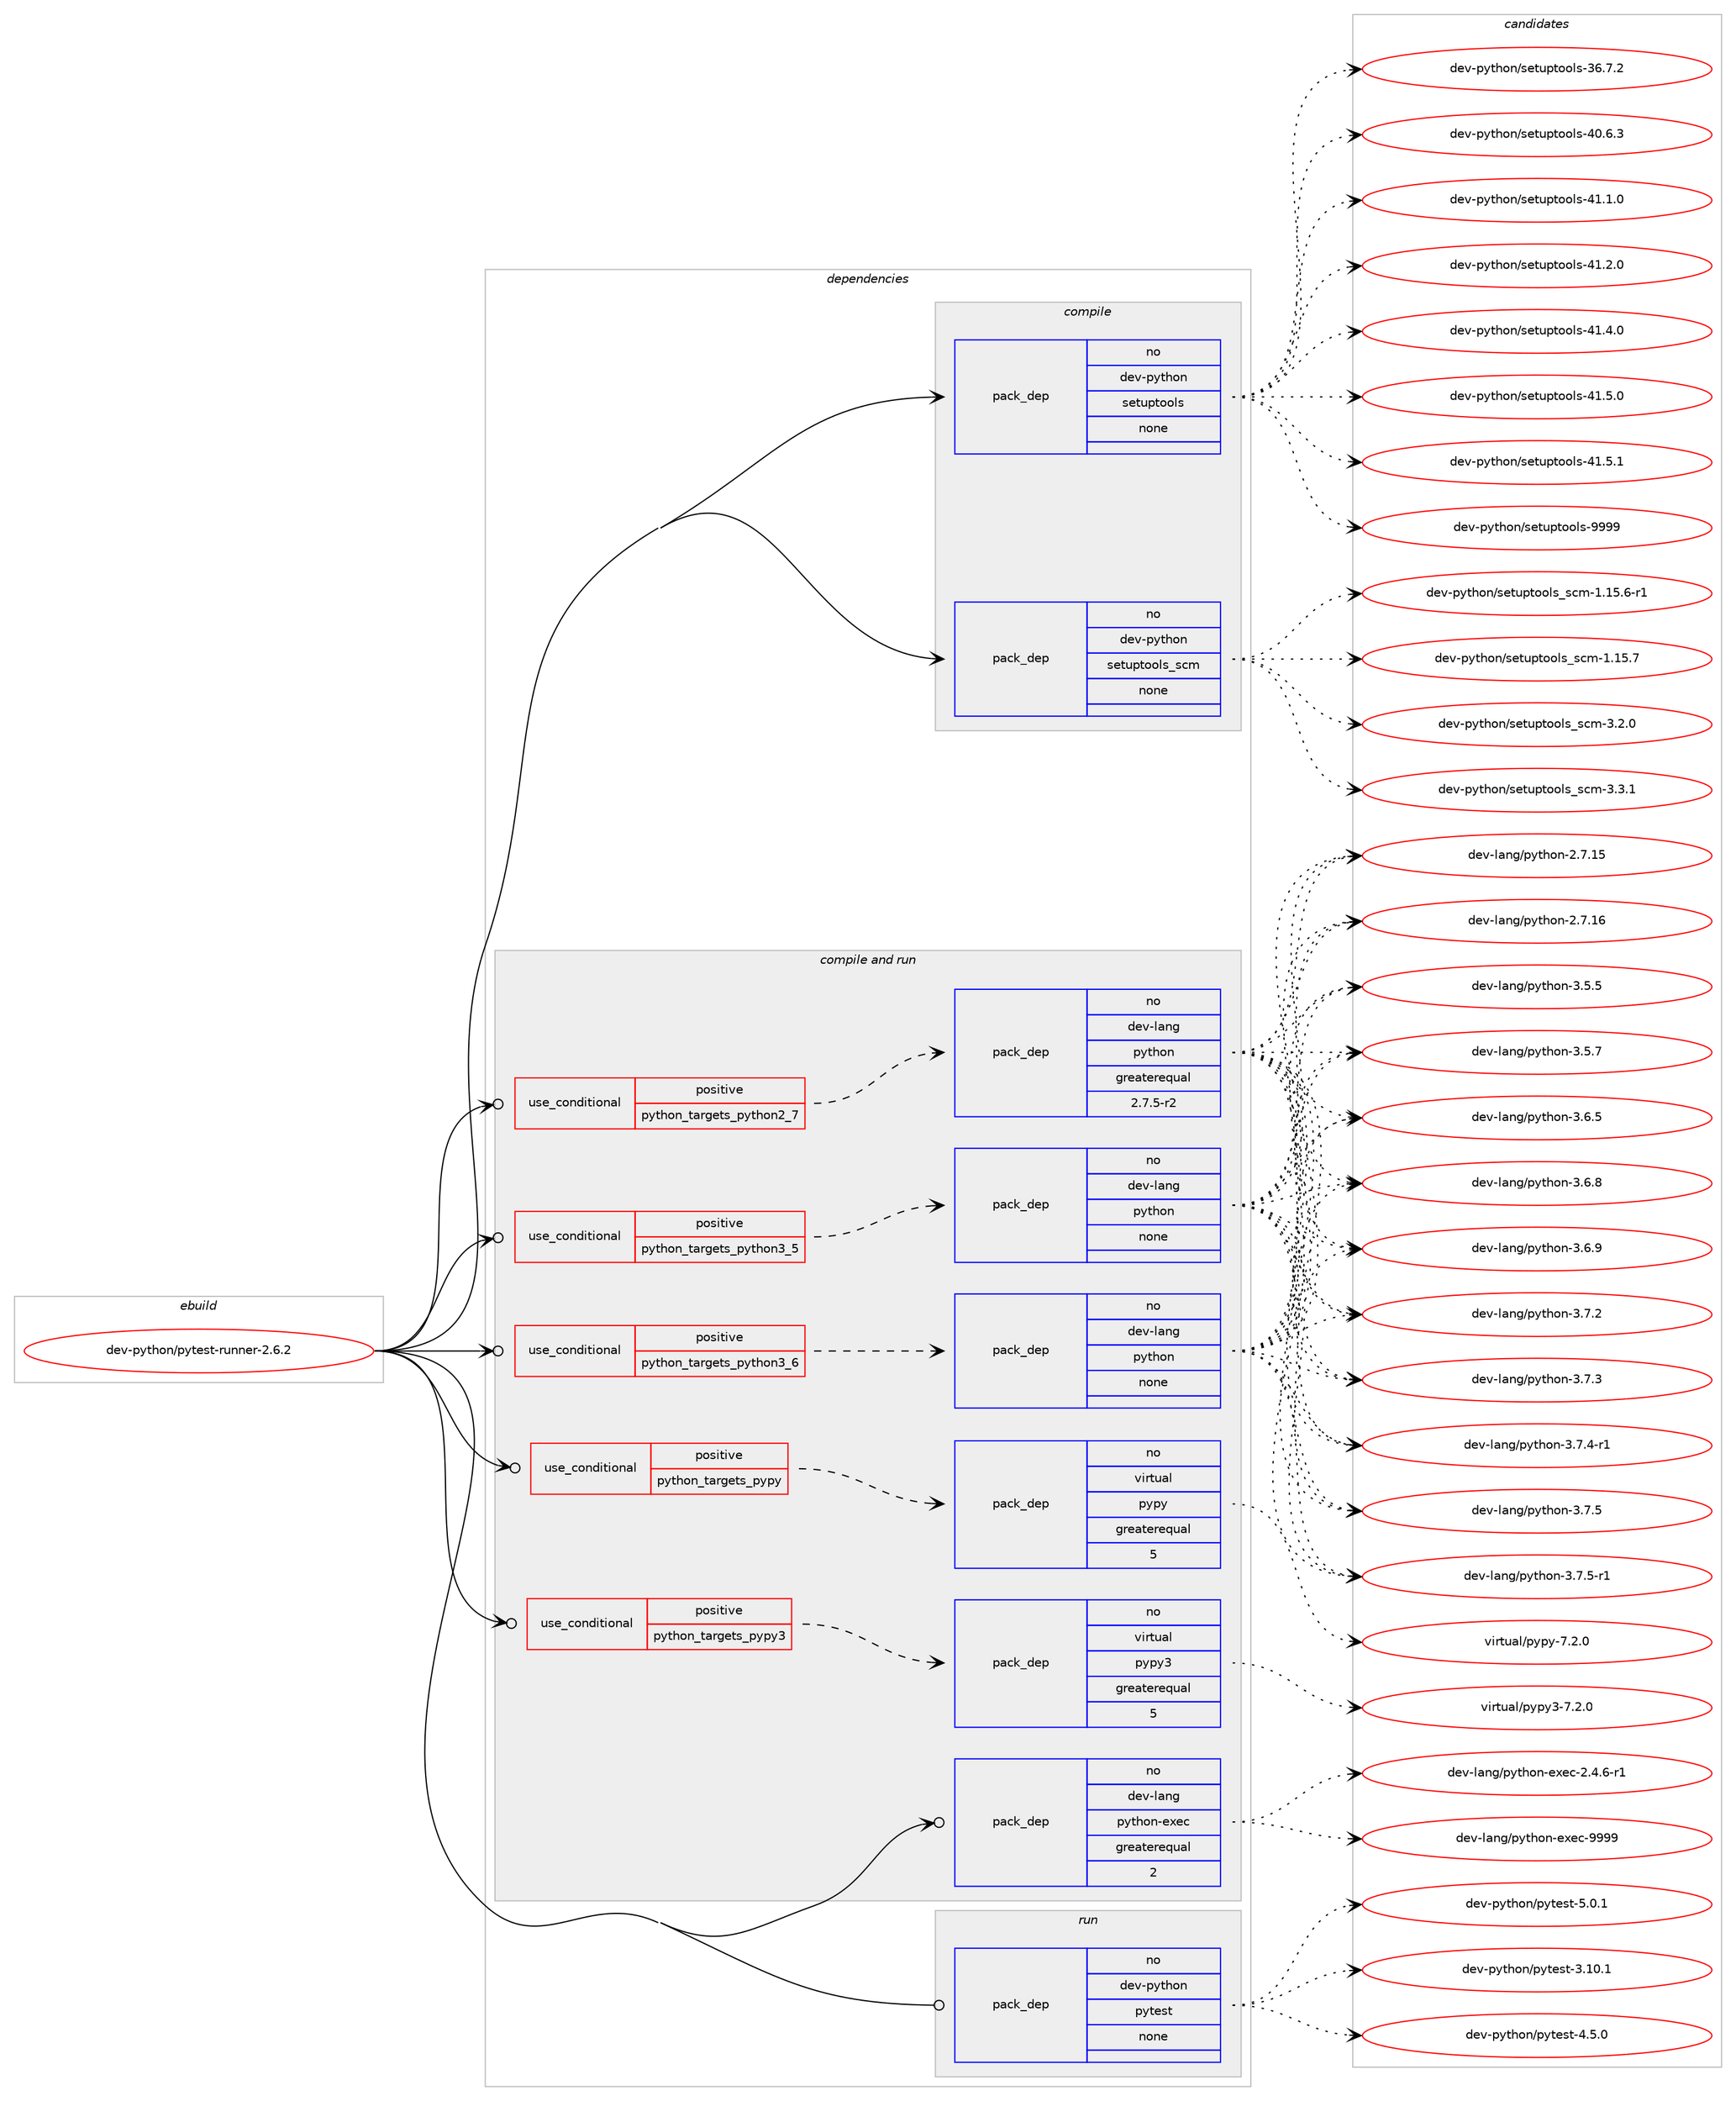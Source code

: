 digraph prolog {

# *************
# Graph options
# *************

newrank=true;
concentrate=true;
compound=true;
graph [rankdir=LR,fontname=Helvetica,fontsize=10,ranksep=1.5];#, ranksep=2.5, nodesep=0.2];
edge  [arrowhead=vee];
node  [fontname=Helvetica,fontsize=10];

# **********
# The ebuild
# **********

subgraph cluster_leftcol {
color=gray;
rank=same;
label=<<i>ebuild</i>>;
id [label="dev-python/pytest-runner-2.6.2", color=red, width=4, href="../dev-python/pytest-runner-2.6.2.svg"];
}

# ****************
# The dependencies
# ****************

subgraph cluster_midcol {
color=gray;
label=<<i>dependencies</i>>;
subgraph cluster_compile {
fillcolor="#eeeeee";
style=filled;
label=<<i>compile</i>>;
subgraph pack470768 {
dependency629810 [label=<<TABLE BORDER="0" CELLBORDER="1" CELLSPACING="0" CELLPADDING="4" WIDTH="220"><TR><TD ROWSPAN="6" CELLPADDING="30">pack_dep</TD></TR><TR><TD WIDTH="110">no</TD></TR><TR><TD>dev-python</TD></TR><TR><TD>setuptools</TD></TR><TR><TD>none</TD></TR><TR><TD></TD></TR></TABLE>>, shape=none, color=blue];
}
id:e -> dependency629810:w [weight=20,style="solid",arrowhead="vee"];
subgraph pack470769 {
dependency629811 [label=<<TABLE BORDER="0" CELLBORDER="1" CELLSPACING="0" CELLPADDING="4" WIDTH="220"><TR><TD ROWSPAN="6" CELLPADDING="30">pack_dep</TD></TR><TR><TD WIDTH="110">no</TD></TR><TR><TD>dev-python</TD></TR><TR><TD>setuptools_scm</TD></TR><TR><TD>none</TD></TR><TR><TD></TD></TR></TABLE>>, shape=none, color=blue];
}
id:e -> dependency629811:w [weight=20,style="solid",arrowhead="vee"];
}
subgraph cluster_compileandrun {
fillcolor="#eeeeee";
style=filled;
label=<<i>compile and run</i>>;
subgraph cond147176 {
dependency629812 [label=<<TABLE BORDER="0" CELLBORDER="1" CELLSPACING="0" CELLPADDING="4"><TR><TD ROWSPAN="3" CELLPADDING="10">use_conditional</TD></TR><TR><TD>positive</TD></TR><TR><TD>python_targets_pypy</TD></TR></TABLE>>, shape=none, color=red];
subgraph pack470770 {
dependency629813 [label=<<TABLE BORDER="0" CELLBORDER="1" CELLSPACING="0" CELLPADDING="4" WIDTH="220"><TR><TD ROWSPAN="6" CELLPADDING="30">pack_dep</TD></TR><TR><TD WIDTH="110">no</TD></TR><TR><TD>virtual</TD></TR><TR><TD>pypy</TD></TR><TR><TD>greaterequal</TD></TR><TR><TD>5</TD></TR></TABLE>>, shape=none, color=blue];
}
dependency629812:e -> dependency629813:w [weight=20,style="dashed",arrowhead="vee"];
}
id:e -> dependency629812:w [weight=20,style="solid",arrowhead="odotvee"];
subgraph cond147177 {
dependency629814 [label=<<TABLE BORDER="0" CELLBORDER="1" CELLSPACING="0" CELLPADDING="4"><TR><TD ROWSPAN="3" CELLPADDING="10">use_conditional</TD></TR><TR><TD>positive</TD></TR><TR><TD>python_targets_pypy3</TD></TR></TABLE>>, shape=none, color=red];
subgraph pack470771 {
dependency629815 [label=<<TABLE BORDER="0" CELLBORDER="1" CELLSPACING="0" CELLPADDING="4" WIDTH="220"><TR><TD ROWSPAN="6" CELLPADDING="30">pack_dep</TD></TR><TR><TD WIDTH="110">no</TD></TR><TR><TD>virtual</TD></TR><TR><TD>pypy3</TD></TR><TR><TD>greaterequal</TD></TR><TR><TD>5</TD></TR></TABLE>>, shape=none, color=blue];
}
dependency629814:e -> dependency629815:w [weight=20,style="dashed",arrowhead="vee"];
}
id:e -> dependency629814:w [weight=20,style="solid",arrowhead="odotvee"];
subgraph cond147178 {
dependency629816 [label=<<TABLE BORDER="0" CELLBORDER="1" CELLSPACING="0" CELLPADDING="4"><TR><TD ROWSPAN="3" CELLPADDING="10">use_conditional</TD></TR><TR><TD>positive</TD></TR><TR><TD>python_targets_python2_7</TD></TR></TABLE>>, shape=none, color=red];
subgraph pack470772 {
dependency629817 [label=<<TABLE BORDER="0" CELLBORDER="1" CELLSPACING="0" CELLPADDING="4" WIDTH="220"><TR><TD ROWSPAN="6" CELLPADDING="30">pack_dep</TD></TR><TR><TD WIDTH="110">no</TD></TR><TR><TD>dev-lang</TD></TR><TR><TD>python</TD></TR><TR><TD>greaterequal</TD></TR><TR><TD>2.7.5-r2</TD></TR></TABLE>>, shape=none, color=blue];
}
dependency629816:e -> dependency629817:w [weight=20,style="dashed",arrowhead="vee"];
}
id:e -> dependency629816:w [weight=20,style="solid",arrowhead="odotvee"];
subgraph cond147179 {
dependency629818 [label=<<TABLE BORDER="0" CELLBORDER="1" CELLSPACING="0" CELLPADDING="4"><TR><TD ROWSPAN="3" CELLPADDING="10">use_conditional</TD></TR><TR><TD>positive</TD></TR><TR><TD>python_targets_python3_5</TD></TR></TABLE>>, shape=none, color=red];
subgraph pack470773 {
dependency629819 [label=<<TABLE BORDER="0" CELLBORDER="1" CELLSPACING="0" CELLPADDING="4" WIDTH="220"><TR><TD ROWSPAN="6" CELLPADDING="30">pack_dep</TD></TR><TR><TD WIDTH="110">no</TD></TR><TR><TD>dev-lang</TD></TR><TR><TD>python</TD></TR><TR><TD>none</TD></TR><TR><TD></TD></TR></TABLE>>, shape=none, color=blue];
}
dependency629818:e -> dependency629819:w [weight=20,style="dashed",arrowhead="vee"];
}
id:e -> dependency629818:w [weight=20,style="solid",arrowhead="odotvee"];
subgraph cond147180 {
dependency629820 [label=<<TABLE BORDER="0" CELLBORDER="1" CELLSPACING="0" CELLPADDING="4"><TR><TD ROWSPAN="3" CELLPADDING="10">use_conditional</TD></TR><TR><TD>positive</TD></TR><TR><TD>python_targets_python3_6</TD></TR></TABLE>>, shape=none, color=red];
subgraph pack470774 {
dependency629821 [label=<<TABLE BORDER="0" CELLBORDER="1" CELLSPACING="0" CELLPADDING="4" WIDTH="220"><TR><TD ROWSPAN="6" CELLPADDING="30">pack_dep</TD></TR><TR><TD WIDTH="110">no</TD></TR><TR><TD>dev-lang</TD></TR><TR><TD>python</TD></TR><TR><TD>none</TD></TR><TR><TD></TD></TR></TABLE>>, shape=none, color=blue];
}
dependency629820:e -> dependency629821:w [weight=20,style="dashed",arrowhead="vee"];
}
id:e -> dependency629820:w [weight=20,style="solid",arrowhead="odotvee"];
subgraph pack470775 {
dependency629822 [label=<<TABLE BORDER="0" CELLBORDER="1" CELLSPACING="0" CELLPADDING="4" WIDTH="220"><TR><TD ROWSPAN="6" CELLPADDING="30">pack_dep</TD></TR><TR><TD WIDTH="110">no</TD></TR><TR><TD>dev-lang</TD></TR><TR><TD>python-exec</TD></TR><TR><TD>greaterequal</TD></TR><TR><TD>2</TD></TR></TABLE>>, shape=none, color=blue];
}
id:e -> dependency629822:w [weight=20,style="solid",arrowhead="odotvee"];
}
subgraph cluster_run {
fillcolor="#eeeeee";
style=filled;
label=<<i>run</i>>;
subgraph pack470776 {
dependency629823 [label=<<TABLE BORDER="0" CELLBORDER="1" CELLSPACING="0" CELLPADDING="4" WIDTH="220"><TR><TD ROWSPAN="6" CELLPADDING="30">pack_dep</TD></TR><TR><TD WIDTH="110">no</TD></TR><TR><TD>dev-python</TD></TR><TR><TD>pytest</TD></TR><TR><TD>none</TD></TR><TR><TD></TD></TR></TABLE>>, shape=none, color=blue];
}
id:e -> dependency629823:w [weight=20,style="solid",arrowhead="odot"];
}
}

# **************
# The candidates
# **************

subgraph cluster_choices {
rank=same;
color=gray;
label=<<i>candidates</i>>;

subgraph choice470768 {
color=black;
nodesep=1;
choice100101118451121211161041111104711510111611711211611111110811545515446554650 [label="dev-python/setuptools-36.7.2", color=red, width=4,href="../dev-python/setuptools-36.7.2.svg"];
choice100101118451121211161041111104711510111611711211611111110811545524846544651 [label="dev-python/setuptools-40.6.3", color=red, width=4,href="../dev-python/setuptools-40.6.3.svg"];
choice100101118451121211161041111104711510111611711211611111110811545524946494648 [label="dev-python/setuptools-41.1.0", color=red, width=4,href="../dev-python/setuptools-41.1.0.svg"];
choice100101118451121211161041111104711510111611711211611111110811545524946504648 [label="dev-python/setuptools-41.2.0", color=red, width=4,href="../dev-python/setuptools-41.2.0.svg"];
choice100101118451121211161041111104711510111611711211611111110811545524946524648 [label="dev-python/setuptools-41.4.0", color=red, width=4,href="../dev-python/setuptools-41.4.0.svg"];
choice100101118451121211161041111104711510111611711211611111110811545524946534648 [label="dev-python/setuptools-41.5.0", color=red, width=4,href="../dev-python/setuptools-41.5.0.svg"];
choice100101118451121211161041111104711510111611711211611111110811545524946534649 [label="dev-python/setuptools-41.5.1", color=red, width=4,href="../dev-python/setuptools-41.5.1.svg"];
choice10010111845112121116104111110471151011161171121161111111081154557575757 [label="dev-python/setuptools-9999", color=red, width=4,href="../dev-python/setuptools-9999.svg"];
dependency629810:e -> choice100101118451121211161041111104711510111611711211611111110811545515446554650:w [style=dotted,weight="100"];
dependency629810:e -> choice100101118451121211161041111104711510111611711211611111110811545524846544651:w [style=dotted,weight="100"];
dependency629810:e -> choice100101118451121211161041111104711510111611711211611111110811545524946494648:w [style=dotted,weight="100"];
dependency629810:e -> choice100101118451121211161041111104711510111611711211611111110811545524946504648:w [style=dotted,weight="100"];
dependency629810:e -> choice100101118451121211161041111104711510111611711211611111110811545524946524648:w [style=dotted,weight="100"];
dependency629810:e -> choice100101118451121211161041111104711510111611711211611111110811545524946534648:w [style=dotted,weight="100"];
dependency629810:e -> choice100101118451121211161041111104711510111611711211611111110811545524946534649:w [style=dotted,weight="100"];
dependency629810:e -> choice10010111845112121116104111110471151011161171121161111111081154557575757:w [style=dotted,weight="100"];
}
subgraph choice470769 {
color=black;
nodesep=1;
choice10010111845112121116104111110471151011161171121161111111081159511599109454946495346544511449 [label="dev-python/setuptools_scm-1.15.6-r1", color=red, width=4,href="../dev-python/setuptools_scm-1.15.6-r1.svg"];
choice1001011184511212111610411111047115101116117112116111111108115951159910945494649534655 [label="dev-python/setuptools_scm-1.15.7", color=red, width=4,href="../dev-python/setuptools_scm-1.15.7.svg"];
choice10010111845112121116104111110471151011161171121161111111081159511599109455146504648 [label="dev-python/setuptools_scm-3.2.0", color=red, width=4,href="../dev-python/setuptools_scm-3.2.0.svg"];
choice10010111845112121116104111110471151011161171121161111111081159511599109455146514649 [label="dev-python/setuptools_scm-3.3.1", color=red, width=4,href="../dev-python/setuptools_scm-3.3.1.svg"];
dependency629811:e -> choice10010111845112121116104111110471151011161171121161111111081159511599109454946495346544511449:w [style=dotted,weight="100"];
dependency629811:e -> choice1001011184511212111610411111047115101116117112116111111108115951159910945494649534655:w [style=dotted,weight="100"];
dependency629811:e -> choice10010111845112121116104111110471151011161171121161111111081159511599109455146504648:w [style=dotted,weight="100"];
dependency629811:e -> choice10010111845112121116104111110471151011161171121161111111081159511599109455146514649:w [style=dotted,weight="100"];
}
subgraph choice470770 {
color=black;
nodesep=1;
choice1181051141161179710847112121112121455546504648 [label="virtual/pypy-7.2.0", color=red, width=4,href="../virtual/pypy-7.2.0.svg"];
dependency629813:e -> choice1181051141161179710847112121112121455546504648:w [style=dotted,weight="100"];
}
subgraph choice470771 {
color=black;
nodesep=1;
choice118105114116117971084711212111212151455546504648 [label="virtual/pypy3-7.2.0", color=red, width=4,href="../virtual/pypy3-7.2.0.svg"];
dependency629815:e -> choice118105114116117971084711212111212151455546504648:w [style=dotted,weight="100"];
}
subgraph choice470772 {
color=black;
nodesep=1;
choice10010111845108971101034711212111610411111045504655464953 [label="dev-lang/python-2.7.15", color=red, width=4,href="../dev-lang/python-2.7.15.svg"];
choice10010111845108971101034711212111610411111045504655464954 [label="dev-lang/python-2.7.16", color=red, width=4,href="../dev-lang/python-2.7.16.svg"];
choice100101118451089711010347112121116104111110455146534653 [label="dev-lang/python-3.5.5", color=red, width=4,href="../dev-lang/python-3.5.5.svg"];
choice100101118451089711010347112121116104111110455146534655 [label="dev-lang/python-3.5.7", color=red, width=4,href="../dev-lang/python-3.5.7.svg"];
choice100101118451089711010347112121116104111110455146544653 [label="dev-lang/python-3.6.5", color=red, width=4,href="../dev-lang/python-3.6.5.svg"];
choice100101118451089711010347112121116104111110455146544656 [label="dev-lang/python-3.6.8", color=red, width=4,href="../dev-lang/python-3.6.8.svg"];
choice100101118451089711010347112121116104111110455146544657 [label="dev-lang/python-3.6.9", color=red, width=4,href="../dev-lang/python-3.6.9.svg"];
choice100101118451089711010347112121116104111110455146554650 [label="dev-lang/python-3.7.2", color=red, width=4,href="../dev-lang/python-3.7.2.svg"];
choice100101118451089711010347112121116104111110455146554651 [label="dev-lang/python-3.7.3", color=red, width=4,href="../dev-lang/python-3.7.3.svg"];
choice1001011184510897110103471121211161041111104551465546524511449 [label="dev-lang/python-3.7.4-r1", color=red, width=4,href="../dev-lang/python-3.7.4-r1.svg"];
choice100101118451089711010347112121116104111110455146554653 [label="dev-lang/python-3.7.5", color=red, width=4,href="../dev-lang/python-3.7.5.svg"];
choice1001011184510897110103471121211161041111104551465546534511449 [label="dev-lang/python-3.7.5-r1", color=red, width=4,href="../dev-lang/python-3.7.5-r1.svg"];
dependency629817:e -> choice10010111845108971101034711212111610411111045504655464953:w [style=dotted,weight="100"];
dependency629817:e -> choice10010111845108971101034711212111610411111045504655464954:w [style=dotted,weight="100"];
dependency629817:e -> choice100101118451089711010347112121116104111110455146534653:w [style=dotted,weight="100"];
dependency629817:e -> choice100101118451089711010347112121116104111110455146534655:w [style=dotted,weight="100"];
dependency629817:e -> choice100101118451089711010347112121116104111110455146544653:w [style=dotted,weight="100"];
dependency629817:e -> choice100101118451089711010347112121116104111110455146544656:w [style=dotted,weight="100"];
dependency629817:e -> choice100101118451089711010347112121116104111110455146544657:w [style=dotted,weight="100"];
dependency629817:e -> choice100101118451089711010347112121116104111110455146554650:w [style=dotted,weight="100"];
dependency629817:e -> choice100101118451089711010347112121116104111110455146554651:w [style=dotted,weight="100"];
dependency629817:e -> choice1001011184510897110103471121211161041111104551465546524511449:w [style=dotted,weight="100"];
dependency629817:e -> choice100101118451089711010347112121116104111110455146554653:w [style=dotted,weight="100"];
dependency629817:e -> choice1001011184510897110103471121211161041111104551465546534511449:w [style=dotted,weight="100"];
}
subgraph choice470773 {
color=black;
nodesep=1;
choice10010111845108971101034711212111610411111045504655464953 [label="dev-lang/python-2.7.15", color=red, width=4,href="../dev-lang/python-2.7.15.svg"];
choice10010111845108971101034711212111610411111045504655464954 [label="dev-lang/python-2.7.16", color=red, width=4,href="../dev-lang/python-2.7.16.svg"];
choice100101118451089711010347112121116104111110455146534653 [label="dev-lang/python-3.5.5", color=red, width=4,href="../dev-lang/python-3.5.5.svg"];
choice100101118451089711010347112121116104111110455146534655 [label="dev-lang/python-3.5.7", color=red, width=4,href="../dev-lang/python-3.5.7.svg"];
choice100101118451089711010347112121116104111110455146544653 [label="dev-lang/python-3.6.5", color=red, width=4,href="../dev-lang/python-3.6.5.svg"];
choice100101118451089711010347112121116104111110455146544656 [label="dev-lang/python-3.6.8", color=red, width=4,href="../dev-lang/python-3.6.8.svg"];
choice100101118451089711010347112121116104111110455146544657 [label="dev-lang/python-3.6.9", color=red, width=4,href="../dev-lang/python-3.6.9.svg"];
choice100101118451089711010347112121116104111110455146554650 [label="dev-lang/python-3.7.2", color=red, width=4,href="../dev-lang/python-3.7.2.svg"];
choice100101118451089711010347112121116104111110455146554651 [label="dev-lang/python-3.7.3", color=red, width=4,href="../dev-lang/python-3.7.3.svg"];
choice1001011184510897110103471121211161041111104551465546524511449 [label="dev-lang/python-3.7.4-r1", color=red, width=4,href="../dev-lang/python-3.7.4-r1.svg"];
choice100101118451089711010347112121116104111110455146554653 [label="dev-lang/python-3.7.5", color=red, width=4,href="../dev-lang/python-3.7.5.svg"];
choice1001011184510897110103471121211161041111104551465546534511449 [label="dev-lang/python-3.7.5-r1", color=red, width=4,href="../dev-lang/python-3.7.5-r1.svg"];
dependency629819:e -> choice10010111845108971101034711212111610411111045504655464953:w [style=dotted,weight="100"];
dependency629819:e -> choice10010111845108971101034711212111610411111045504655464954:w [style=dotted,weight="100"];
dependency629819:e -> choice100101118451089711010347112121116104111110455146534653:w [style=dotted,weight="100"];
dependency629819:e -> choice100101118451089711010347112121116104111110455146534655:w [style=dotted,weight="100"];
dependency629819:e -> choice100101118451089711010347112121116104111110455146544653:w [style=dotted,weight="100"];
dependency629819:e -> choice100101118451089711010347112121116104111110455146544656:w [style=dotted,weight="100"];
dependency629819:e -> choice100101118451089711010347112121116104111110455146544657:w [style=dotted,weight="100"];
dependency629819:e -> choice100101118451089711010347112121116104111110455146554650:w [style=dotted,weight="100"];
dependency629819:e -> choice100101118451089711010347112121116104111110455146554651:w [style=dotted,weight="100"];
dependency629819:e -> choice1001011184510897110103471121211161041111104551465546524511449:w [style=dotted,weight="100"];
dependency629819:e -> choice100101118451089711010347112121116104111110455146554653:w [style=dotted,weight="100"];
dependency629819:e -> choice1001011184510897110103471121211161041111104551465546534511449:w [style=dotted,weight="100"];
}
subgraph choice470774 {
color=black;
nodesep=1;
choice10010111845108971101034711212111610411111045504655464953 [label="dev-lang/python-2.7.15", color=red, width=4,href="../dev-lang/python-2.7.15.svg"];
choice10010111845108971101034711212111610411111045504655464954 [label="dev-lang/python-2.7.16", color=red, width=4,href="../dev-lang/python-2.7.16.svg"];
choice100101118451089711010347112121116104111110455146534653 [label="dev-lang/python-3.5.5", color=red, width=4,href="../dev-lang/python-3.5.5.svg"];
choice100101118451089711010347112121116104111110455146534655 [label="dev-lang/python-3.5.7", color=red, width=4,href="../dev-lang/python-3.5.7.svg"];
choice100101118451089711010347112121116104111110455146544653 [label="dev-lang/python-3.6.5", color=red, width=4,href="../dev-lang/python-3.6.5.svg"];
choice100101118451089711010347112121116104111110455146544656 [label="dev-lang/python-3.6.8", color=red, width=4,href="../dev-lang/python-3.6.8.svg"];
choice100101118451089711010347112121116104111110455146544657 [label="dev-lang/python-3.6.9", color=red, width=4,href="../dev-lang/python-3.6.9.svg"];
choice100101118451089711010347112121116104111110455146554650 [label="dev-lang/python-3.7.2", color=red, width=4,href="../dev-lang/python-3.7.2.svg"];
choice100101118451089711010347112121116104111110455146554651 [label="dev-lang/python-3.7.3", color=red, width=4,href="../dev-lang/python-3.7.3.svg"];
choice1001011184510897110103471121211161041111104551465546524511449 [label="dev-lang/python-3.7.4-r1", color=red, width=4,href="../dev-lang/python-3.7.4-r1.svg"];
choice100101118451089711010347112121116104111110455146554653 [label="dev-lang/python-3.7.5", color=red, width=4,href="../dev-lang/python-3.7.5.svg"];
choice1001011184510897110103471121211161041111104551465546534511449 [label="dev-lang/python-3.7.5-r1", color=red, width=4,href="../dev-lang/python-3.7.5-r1.svg"];
dependency629821:e -> choice10010111845108971101034711212111610411111045504655464953:w [style=dotted,weight="100"];
dependency629821:e -> choice10010111845108971101034711212111610411111045504655464954:w [style=dotted,weight="100"];
dependency629821:e -> choice100101118451089711010347112121116104111110455146534653:w [style=dotted,weight="100"];
dependency629821:e -> choice100101118451089711010347112121116104111110455146534655:w [style=dotted,weight="100"];
dependency629821:e -> choice100101118451089711010347112121116104111110455146544653:w [style=dotted,weight="100"];
dependency629821:e -> choice100101118451089711010347112121116104111110455146544656:w [style=dotted,weight="100"];
dependency629821:e -> choice100101118451089711010347112121116104111110455146544657:w [style=dotted,weight="100"];
dependency629821:e -> choice100101118451089711010347112121116104111110455146554650:w [style=dotted,weight="100"];
dependency629821:e -> choice100101118451089711010347112121116104111110455146554651:w [style=dotted,weight="100"];
dependency629821:e -> choice1001011184510897110103471121211161041111104551465546524511449:w [style=dotted,weight="100"];
dependency629821:e -> choice100101118451089711010347112121116104111110455146554653:w [style=dotted,weight="100"];
dependency629821:e -> choice1001011184510897110103471121211161041111104551465546534511449:w [style=dotted,weight="100"];
}
subgraph choice470775 {
color=black;
nodesep=1;
choice10010111845108971101034711212111610411111045101120101994550465246544511449 [label="dev-lang/python-exec-2.4.6-r1", color=red, width=4,href="../dev-lang/python-exec-2.4.6-r1.svg"];
choice10010111845108971101034711212111610411111045101120101994557575757 [label="dev-lang/python-exec-9999", color=red, width=4,href="../dev-lang/python-exec-9999.svg"];
dependency629822:e -> choice10010111845108971101034711212111610411111045101120101994550465246544511449:w [style=dotted,weight="100"];
dependency629822:e -> choice10010111845108971101034711212111610411111045101120101994557575757:w [style=dotted,weight="100"];
}
subgraph choice470776 {
color=black;
nodesep=1;
choice100101118451121211161041111104711212111610111511645514649484649 [label="dev-python/pytest-3.10.1", color=red, width=4,href="../dev-python/pytest-3.10.1.svg"];
choice1001011184511212111610411111047112121116101115116455246534648 [label="dev-python/pytest-4.5.0", color=red, width=4,href="../dev-python/pytest-4.5.0.svg"];
choice1001011184511212111610411111047112121116101115116455346484649 [label="dev-python/pytest-5.0.1", color=red, width=4,href="../dev-python/pytest-5.0.1.svg"];
dependency629823:e -> choice100101118451121211161041111104711212111610111511645514649484649:w [style=dotted,weight="100"];
dependency629823:e -> choice1001011184511212111610411111047112121116101115116455246534648:w [style=dotted,weight="100"];
dependency629823:e -> choice1001011184511212111610411111047112121116101115116455346484649:w [style=dotted,weight="100"];
}
}

}
